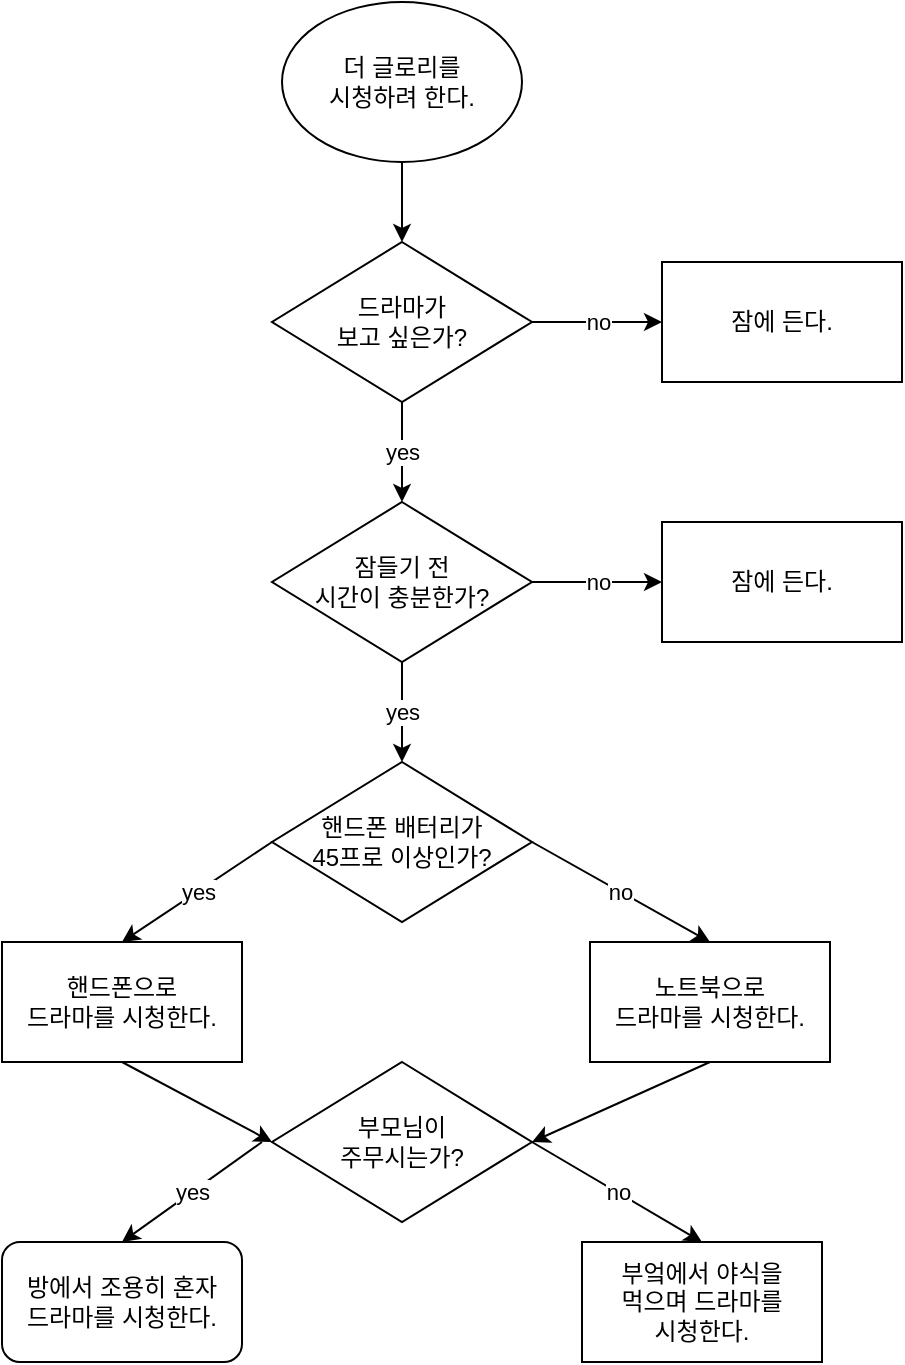 <mxfile>
    <diagram id="ZaDsi8N8O6BDRFE1G7Ay" name="페이지-1">
        <mxGraphModel dx="1049" dy="820" grid="1" gridSize="10" guides="1" tooltips="1" connect="1" arrows="1" fold="1" page="1" pageScale="1" pageWidth="827" pageHeight="1169" math="0" shadow="0">
            <root>
                <mxCell id="0"/>
                <mxCell id="1" parent="0"/>
                <mxCell id="2" value="더 글로리를&lt;br&gt;시청하려 한다." style="ellipse;whiteSpace=wrap;html=1;" vertex="1" parent="1">
                    <mxGeometry x="260" y="130" width="120" height="80" as="geometry"/>
                </mxCell>
                <mxCell id="3" value="드라마가&lt;br&gt;보고 싶은가?" style="rhombus;whiteSpace=wrap;html=1;" vertex="1" parent="1">
                    <mxGeometry x="255" y="250" width="130" height="80" as="geometry"/>
                </mxCell>
                <mxCell id="6" value="잠들기 전&lt;br&gt;시간이 충분한가?" style="rhombus;whiteSpace=wrap;html=1;" vertex="1" parent="1">
                    <mxGeometry x="255" y="380" width="130" height="80" as="geometry"/>
                </mxCell>
                <mxCell id="7" value="핸드폰 배터리가&lt;br&gt;45프로 이상인가?" style="rhombus;whiteSpace=wrap;html=1;" vertex="1" parent="1">
                    <mxGeometry x="255" y="510" width="130" height="80" as="geometry"/>
                </mxCell>
                <mxCell id="8" value="부모님이&lt;br&gt;주무시는가?" style="rhombus;whiteSpace=wrap;html=1;" vertex="1" parent="1">
                    <mxGeometry x="255" y="660" width="130" height="80" as="geometry"/>
                </mxCell>
                <mxCell id="9" value="잠에 든다." style="rounded=0;whiteSpace=wrap;html=1;" vertex="1" parent="1">
                    <mxGeometry x="450" y="260" width="120" height="60" as="geometry"/>
                </mxCell>
                <mxCell id="10" value="잠에 든다." style="rounded=0;whiteSpace=wrap;html=1;" vertex="1" parent="1">
                    <mxGeometry x="450" y="390" width="120" height="60" as="geometry"/>
                </mxCell>
                <mxCell id="11" value="" style="endArrow=classic;html=1;exitX=0.5;exitY=1;exitDx=0;exitDy=0;" edge="1" parent="1" source="2" target="3">
                    <mxGeometry width="50" height="50" relative="1" as="geometry">
                        <mxPoint x="350" y="510" as="sourcePoint"/>
                        <mxPoint x="400" y="460" as="targetPoint"/>
                    </mxGeometry>
                </mxCell>
                <mxCell id="12" value="yes" style="endArrow=classic;html=1;exitX=0.5;exitY=1;exitDx=0;exitDy=0;entryX=0.5;entryY=0;entryDx=0;entryDy=0;" edge="1" parent="1" source="3" target="6">
                    <mxGeometry width="50" height="50" relative="1" as="geometry">
                        <mxPoint x="330" y="220" as="sourcePoint"/>
                        <mxPoint x="330" y="260" as="targetPoint"/>
                    </mxGeometry>
                </mxCell>
                <mxCell id="13" value="yes" style="endArrow=classic;html=1;entryX=0.5;entryY=0;entryDx=0;entryDy=0;exitX=0.5;exitY=1;exitDx=0;exitDy=0;" edge="1" parent="1" source="6" target="7">
                    <mxGeometry width="50" height="50" relative="1" as="geometry">
                        <mxPoint x="320" y="460" as="sourcePoint"/>
                        <mxPoint x="330" y="390" as="targetPoint"/>
                    </mxGeometry>
                </mxCell>
                <mxCell id="14" value="yes" style="endArrow=classic;html=1;entryX=0.5;entryY=0;entryDx=0;entryDy=0;exitX=0;exitY=0.5;exitDx=0;exitDy=0;" edge="1" parent="1" source="7" target="17">
                    <mxGeometry width="50" height="50" relative="1" as="geometry">
                        <mxPoint x="330" y="470" as="sourcePoint"/>
                        <mxPoint x="330" y="520" as="targetPoint"/>
                    </mxGeometry>
                </mxCell>
                <mxCell id="15" value="no" style="endArrow=classic;html=1;entryX=0;entryY=0.5;entryDx=0;entryDy=0;exitX=1;exitY=0.5;exitDx=0;exitDy=0;" edge="1" parent="1" source="3" target="9">
                    <mxGeometry width="50" height="50" relative="1" as="geometry">
                        <mxPoint x="330" y="600" as="sourcePoint"/>
                        <mxPoint x="330" y="670" as="targetPoint"/>
                    </mxGeometry>
                </mxCell>
                <mxCell id="16" value="no" style="endArrow=classic;html=1;entryX=0;entryY=0.5;entryDx=0;entryDy=0;exitX=1;exitY=0.5;exitDx=0;exitDy=0;" edge="1" parent="1" source="6" target="10">
                    <mxGeometry width="50" height="50" relative="1" as="geometry">
                        <mxPoint x="395" y="300" as="sourcePoint"/>
                        <mxPoint x="460" y="300" as="targetPoint"/>
                    </mxGeometry>
                </mxCell>
                <mxCell id="17" value="핸드폰으로&lt;br&gt;드라마를 시청한다." style="rounded=0;whiteSpace=wrap;html=1;" vertex="1" parent="1">
                    <mxGeometry x="120" y="600" width="120" height="60" as="geometry"/>
                </mxCell>
                <mxCell id="18" value="노트북으로&lt;br&gt;드라마를 시청한다." style="rounded=0;whiteSpace=wrap;html=1;" vertex="1" parent="1">
                    <mxGeometry x="414" y="600" width="120" height="60" as="geometry"/>
                </mxCell>
                <mxCell id="19" value="방에서 조용히 혼자&lt;br&gt;드라마를 시청한다." style="rounded=1;whiteSpace=wrap;html=1;" vertex="1" parent="1">
                    <mxGeometry x="120" y="750" width="120" height="60" as="geometry"/>
                </mxCell>
                <mxCell id="20" value="부엌에서 야식을&lt;br&gt;먹으며 드라마를&lt;br&gt;시청한다." style="rounded=0;whiteSpace=wrap;html=1;" vertex="1" parent="1">
                    <mxGeometry x="410" y="750" width="120" height="60" as="geometry"/>
                </mxCell>
                <mxCell id="21" value="no" style="endArrow=classic;html=1;entryX=0.5;entryY=0;entryDx=0;entryDy=0;exitX=1;exitY=0.5;exitDx=0;exitDy=0;" edge="1" parent="1" source="7" target="18">
                    <mxGeometry width="50" height="50" relative="1" as="geometry">
                        <mxPoint x="330" y="600" as="sourcePoint"/>
                        <mxPoint x="190" y="610" as="targetPoint"/>
                    </mxGeometry>
                </mxCell>
                <mxCell id="22" value="" style="endArrow=classic;html=1;entryX=0;entryY=0.5;entryDx=0;entryDy=0;exitX=0.5;exitY=1;exitDx=0;exitDy=0;" edge="1" parent="1" source="17" target="8">
                    <mxGeometry width="50" height="50" relative="1" as="geometry">
                        <mxPoint x="330" y="600" as="sourcePoint"/>
                        <mxPoint x="190" y="610" as="targetPoint"/>
                    </mxGeometry>
                </mxCell>
                <mxCell id="23" value="" style="endArrow=classic;html=1;entryX=1;entryY=0.5;entryDx=0;entryDy=0;exitX=0.5;exitY=1;exitDx=0;exitDy=0;" edge="1" parent="1" source="18" target="8">
                    <mxGeometry width="50" height="50" relative="1" as="geometry">
                        <mxPoint x="395" y="560" as="sourcePoint"/>
                        <mxPoint x="484" y="610" as="targetPoint"/>
                    </mxGeometry>
                </mxCell>
                <mxCell id="24" value="yes" style="endArrow=classic;html=1;entryX=0.5;entryY=0;entryDx=0;entryDy=0;" edge="1" parent="1" target="19">
                    <mxGeometry width="50" height="50" relative="1" as="geometry">
                        <mxPoint x="250" y="700" as="sourcePoint"/>
                        <mxPoint x="265" y="710" as="targetPoint"/>
                    </mxGeometry>
                </mxCell>
                <mxCell id="25" value="no" style="endArrow=classic;html=1;entryX=0.5;entryY=0;entryDx=0;entryDy=0;exitX=1;exitY=0.5;exitDx=0;exitDy=0;" edge="1" parent="1" source="8" target="20">
                    <mxGeometry width="50" height="50" relative="1" as="geometry">
                        <mxPoint x="484" y="670" as="sourcePoint"/>
                        <mxPoint x="395" y="710" as="targetPoint"/>
                    </mxGeometry>
                </mxCell>
            </root>
        </mxGraphModel>
    </diagram>
</mxfile>